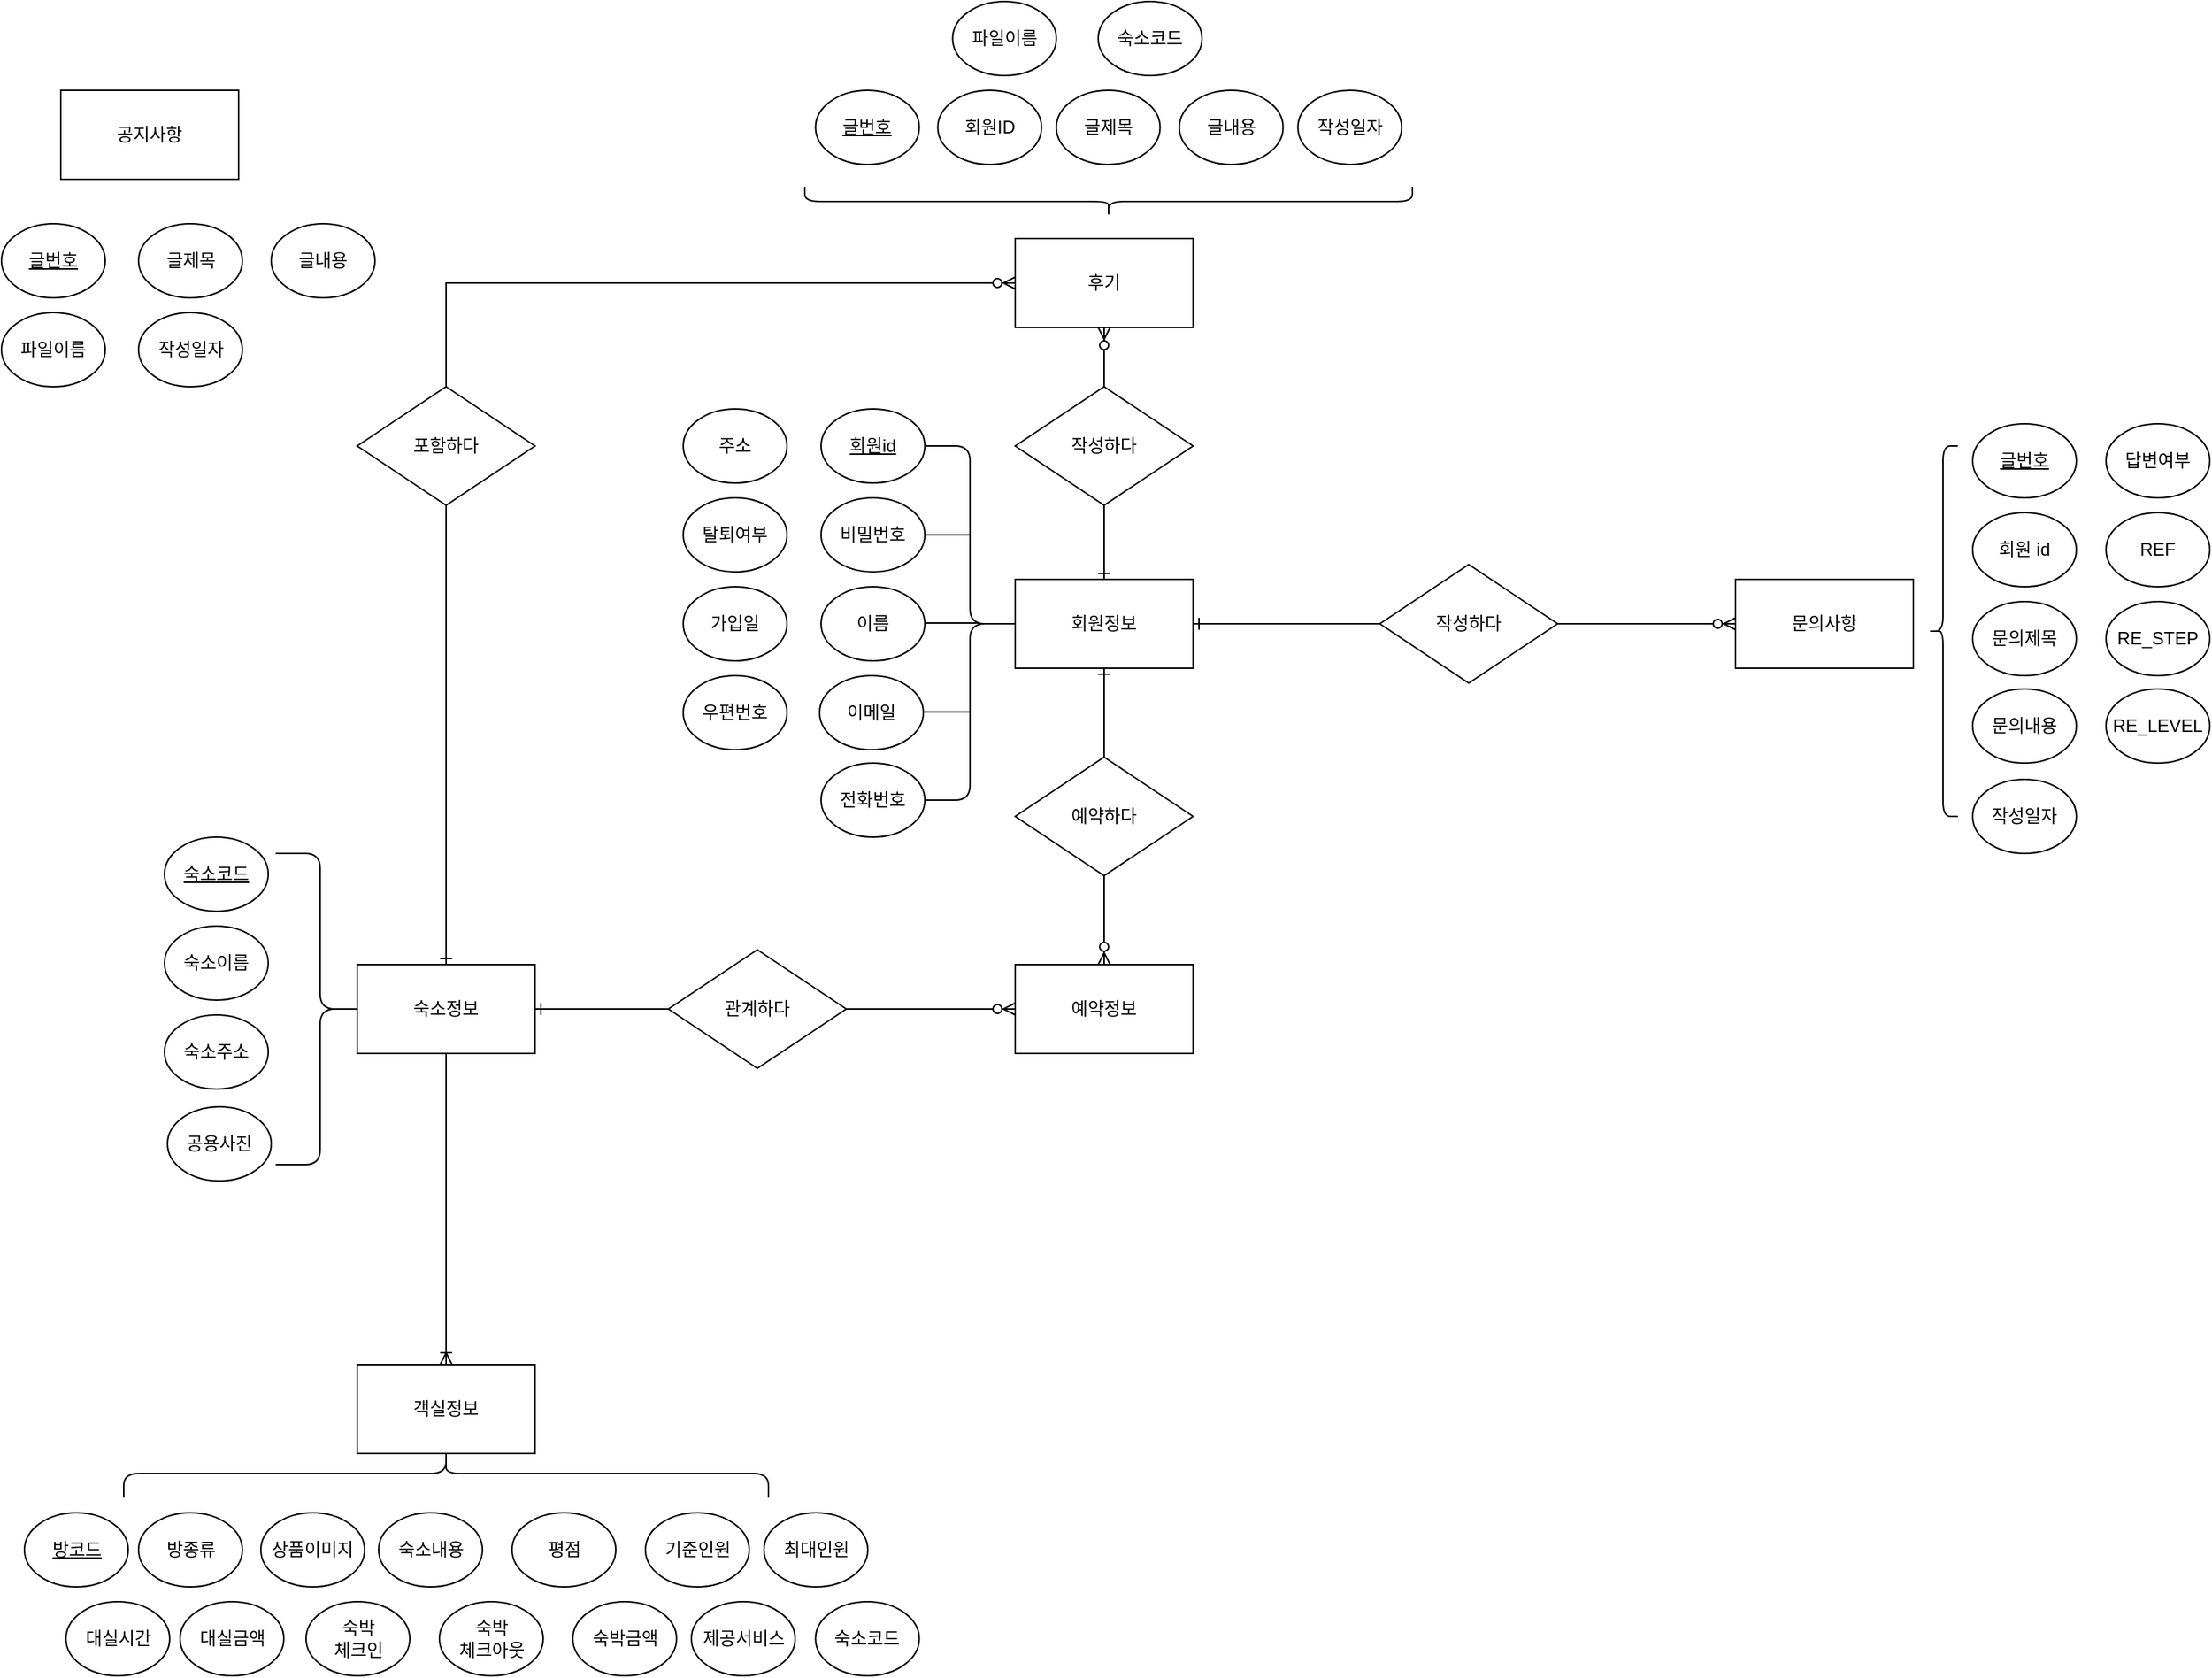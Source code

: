 <mxfile version="14.6.9" type="github">
  <diagram id="0EiFzzbxyHH2jEoU4lUf" name="Page-1">
    <mxGraphModel dx="1422" dy="1963" grid="1" gridSize="10" guides="1" tooltips="1" connect="1" arrows="1" fold="1" page="1" pageScale="1" pageWidth="827" pageHeight="1169" math="0" shadow="0">
      <root>
        <mxCell id="0" />
        <mxCell id="1" parent="0" />
        <mxCell id="XE4UK99OcYWblGDHAo1M-10" style="edgeStyle=orthogonalEdgeStyle;rounded=0;orthogonalLoop=1;jettySize=auto;html=1;exitX=0.5;exitY=0;exitDx=0;exitDy=0;endArrow=ERzeroToMany;endFill=1;startArrow=ERone;startFill=0;" parent="1" source="XE4UK99OcYWblGDHAo1M-1" target="XE4UK99OcYWblGDHAo1M-5" edge="1">
          <mxGeometry relative="1" as="geometry" />
        </mxCell>
        <mxCell id="XE4UK99OcYWblGDHAo1M-14" style="edgeStyle=orthogonalEdgeStyle;rounded=0;orthogonalLoop=1;jettySize=auto;html=1;exitX=1;exitY=0.5;exitDx=0;exitDy=0;endArrow=ERzeroToMany;endFill=1;startArrow=ERone;startFill=0;entryX=0;entryY=0.5;entryDx=0;entryDy=0;" parent="1" source="XE4UK99OcYWblGDHAo1M-1" target="XE4UK99OcYWblGDHAo1M-2" edge="1">
          <mxGeometry relative="1" as="geometry">
            <mxPoint x="1104" y="160" as="targetPoint" />
          </mxGeometry>
        </mxCell>
        <mxCell id="XE4UK99OcYWblGDHAo1M-15" style="edgeStyle=orthogonalEdgeStyle;rounded=0;orthogonalLoop=1;jettySize=auto;html=1;exitX=0.5;exitY=1;exitDx=0;exitDy=0;startArrow=none;startFill=0;endArrow=ERzeroToMany;endFill=1;" parent="1" source="XE4UK99OcYWblGDHAo1M-22" target="XE4UK99OcYWblGDHAo1M-3" edge="1">
          <mxGeometry relative="1" as="geometry" />
        </mxCell>
        <mxCell id="XE4UK99OcYWblGDHAo1M-1" value="&lt;font style=&quot;vertical-align: inherit&quot;&gt;&lt;font style=&quot;vertical-align: inherit&quot;&gt;회원정보&lt;/font&gt;&lt;/font&gt;" style="rounded=0;whiteSpace=wrap;html=1;" parent="1" vertex="1">
          <mxGeometry x="764" y="130" width="120" height="60" as="geometry" />
        </mxCell>
        <mxCell id="XE4UK99OcYWblGDHAo1M-2" value="문의사항" style="rounded=0;whiteSpace=wrap;html=1;" parent="1" vertex="1">
          <mxGeometry x="1250" y="130" width="120" height="60" as="geometry" />
        </mxCell>
        <mxCell id="XE4UK99OcYWblGDHAo1M-17" style="edgeStyle=orthogonalEdgeStyle;rounded=0;orthogonalLoop=1;jettySize=auto;html=1;exitX=0;exitY=0.5;exitDx=0;exitDy=0;entryX=1;entryY=0.5;entryDx=0;entryDy=0;startArrow=ERzeroToMany;startFill=1;endArrow=ERone;endFill=0;" parent="1" source="XE4UK99OcYWblGDHAo1M-3" target="XE4UK99OcYWblGDHAo1M-4" edge="1">
          <mxGeometry relative="1" as="geometry" />
        </mxCell>
        <mxCell id="XE4UK99OcYWblGDHAo1M-3" value="예약정보" style="rounded=0;whiteSpace=wrap;html=1;" parent="1" vertex="1">
          <mxGeometry x="764" y="390" width="120" height="60" as="geometry" />
        </mxCell>
        <mxCell id="XE4UK99OcYWblGDHAo1M-18" style="edgeStyle=orthogonalEdgeStyle;rounded=0;orthogonalLoop=1;jettySize=auto;html=1;exitX=0.5;exitY=0;exitDx=0;exitDy=0;entryX=0;entryY=0.5;entryDx=0;entryDy=0;startArrow=ERone;startFill=0;endArrow=ERzeroToMany;endFill=1;" parent="1" source="XE4UK99OcYWblGDHAo1M-4" target="XE4UK99OcYWblGDHAo1M-5" edge="1">
          <mxGeometry relative="1" as="geometry" />
        </mxCell>
        <mxCell id="XCxKxmSDBzQ981iEHBtq-4" style="edgeStyle=orthogonalEdgeStyle;rounded=0;orthogonalLoop=1;jettySize=auto;html=1;exitX=0.5;exitY=1;exitDx=0;exitDy=0;endArrow=ERoneToMany;endFill=0;" parent="1" source="XE4UK99OcYWblGDHAo1M-4" target="XCxKxmSDBzQ981iEHBtq-1" edge="1">
          <mxGeometry relative="1" as="geometry" />
        </mxCell>
        <mxCell id="XE4UK99OcYWblGDHAo1M-4" value="숙소정보" style="rounded=0;whiteSpace=wrap;html=1;" parent="1" vertex="1">
          <mxGeometry x="320" y="390" width="120" height="60" as="geometry" />
        </mxCell>
        <mxCell id="XE4UK99OcYWblGDHAo1M-5" value="후기" style="rounded=0;whiteSpace=wrap;html=1;" parent="1" vertex="1">
          <mxGeometry x="764" y="-100" width="120" height="60" as="geometry" />
        </mxCell>
        <mxCell id="XE4UK99OcYWblGDHAo1M-7" value="공지사항" style="rounded=0;whiteSpace=wrap;html=1;" parent="1" vertex="1">
          <mxGeometry x="120" y="-200" width="120" height="60" as="geometry" />
        </mxCell>
        <mxCell id="XE4UK99OcYWblGDHAo1M-20" value="작성하다" style="rhombus;whiteSpace=wrap;html=1;" parent="1" vertex="1">
          <mxGeometry x="764" width="120" height="80" as="geometry" />
        </mxCell>
        <mxCell id="XE4UK99OcYWblGDHAo1M-21" value="작성하다" style="rhombus;whiteSpace=wrap;html=1;" parent="1" vertex="1">
          <mxGeometry x="1010" y="120" width="120" height="80" as="geometry" />
        </mxCell>
        <mxCell id="XE4UK99OcYWblGDHAo1M-22" value="예약하다" style="rhombus;whiteSpace=wrap;html=1;" parent="1" vertex="1">
          <mxGeometry x="764" y="250" width="120" height="80" as="geometry" />
        </mxCell>
        <mxCell id="XE4UK99OcYWblGDHAo1M-23" value="" style="edgeStyle=orthogonalEdgeStyle;rounded=0;orthogonalLoop=1;jettySize=auto;html=1;exitX=0.5;exitY=1;exitDx=0;exitDy=0;startArrow=ERone;startFill=0;endArrow=none;endFill=1;" parent="1" source="XE4UK99OcYWblGDHAo1M-1" target="XE4UK99OcYWblGDHAo1M-22" edge="1">
          <mxGeometry relative="1" as="geometry">
            <mxPoint x="824" y="190" as="sourcePoint" />
            <mxPoint x="824" y="390" as="targetPoint" />
          </mxGeometry>
        </mxCell>
        <mxCell id="XE4UK99OcYWblGDHAo1M-24" value="관계하다" style="rhombus;whiteSpace=wrap;html=1;" parent="1" vertex="1">
          <mxGeometry x="530" y="380" width="120" height="80" as="geometry" />
        </mxCell>
        <mxCell id="XE4UK99OcYWblGDHAo1M-25" value="포함하다" style="rhombus;whiteSpace=wrap;html=1;" parent="1" vertex="1">
          <mxGeometry x="320" width="120" height="80" as="geometry" />
        </mxCell>
        <mxCell id="j0V0Bp7mJgEFoksXROvJ-6" style="edgeStyle=orthogonalEdgeStyle;rounded=0;orthogonalLoop=1;jettySize=auto;html=1;endArrow=none;endFill=0;" parent="1" edge="1">
          <mxGeometry relative="1" as="geometry">
            <mxPoint x="733" y="100" as="targetPoint" />
            <mxPoint x="701" y="100" as="sourcePoint" />
          </mxGeometry>
        </mxCell>
        <mxCell id="XE4UK99OcYWblGDHAo1M-27" value="비밀번호" style="ellipse;whiteSpace=wrap;html=1;" parent="1" vertex="1">
          <mxGeometry x="633" y="75" width="70" height="50" as="geometry" />
        </mxCell>
        <mxCell id="XE4UK99OcYWblGDHAo1M-28" value="이름" style="ellipse;whiteSpace=wrap;html=1;" parent="1" vertex="1">
          <mxGeometry x="633" y="135" width="70" height="50" as="geometry" />
        </mxCell>
        <mxCell id="XE4UK99OcYWblGDHAo1M-29" value="이메일" style="ellipse;whiteSpace=wrap;html=1;" parent="1" vertex="1">
          <mxGeometry x="632" y="195" width="70" height="50" as="geometry" />
        </mxCell>
        <mxCell id="j0V0Bp7mJgEFoksXROvJ-3" style="edgeStyle=orthogonalEdgeStyle;rounded=1;orthogonalLoop=1;jettySize=auto;html=1;exitX=1;exitY=0.5;exitDx=0;exitDy=0;entryX=0;entryY=0.5;entryDx=0;entryDy=0;endArrow=none;endFill=0;" parent="1" source="XE4UK99OcYWblGDHAo1M-30" target="XE4UK99OcYWblGDHAo1M-1" edge="1">
          <mxGeometry relative="1" as="geometry" />
        </mxCell>
        <mxCell id="XE4UK99OcYWblGDHAo1M-30" value="전화번호" style="ellipse;whiteSpace=wrap;html=1;" parent="1" vertex="1">
          <mxGeometry x="633" y="254" width="70" height="50" as="geometry" />
        </mxCell>
        <mxCell id="j0V0Bp7mJgEFoksXROvJ-1" style="edgeStyle=orthogonalEdgeStyle;rounded=1;orthogonalLoop=1;jettySize=auto;html=1;exitX=1;exitY=0.5;exitDx=0;exitDy=0;entryX=0;entryY=0.5;entryDx=0;entryDy=0;endArrow=none;endFill=0;" parent="1" source="XE4UK99OcYWblGDHAo1M-31" target="XE4UK99OcYWblGDHAo1M-1" edge="1">
          <mxGeometry relative="1" as="geometry" />
        </mxCell>
        <mxCell id="XE4UK99OcYWblGDHAo1M-31" value="회원id" style="ellipse;whiteSpace=wrap;html=1;verticalAlign=middle;fontStyle=4" parent="1" vertex="1">
          <mxGeometry x="633" y="15" width="70" height="50" as="geometry" />
        </mxCell>
        <mxCell id="j0V0Bp7mJgEFoksXROvJ-7" style="edgeStyle=orthogonalEdgeStyle;rounded=0;orthogonalLoop=1;jettySize=auto;html=1;endArrow=none;endFill=0;" parent="1" edge="1">
          <mxGeometry relative="1" as="geometry">
            <mxPoint x="740" y="160" as="targetPoint" />
            <mxPoint x="703" y="159.5" as="sourcePoint" />
          </mxGeometry>
        </mxCell>
        <mxCell id="j0V0Bp7mJgEFoksXROvJ-8" style="edgeStyle=orthogonalEdgeStyle;rounded=0;orthogonalLoop=1;jettySize=auto;html=1;endArrow=none;endFill=0;" parent="1" edge="1">
          <mxGeometry relative="1" as="geometry">
            <mxPoint x="734" y="219.5" as="targetPoint" />
            <mxPoint x="702" y="219.5" as="sourcePoint" />
          </mxGeometry>
        </mxCell>
        <mxCell id="j0V0Bp7mJgEFoksXROvJ-10" value="숙박&lt;br&gt;체크아웃" style="ellipse;whiteSpace=wrap;html=1;" parent="1" vertex="1">
          <mxGeometry x="375.5" y="820" width="70" height="50" as="geometry" />
        </mxCell>
        <mxCell id="j0V0Bp7mJgEFoksXROvJ-11" value="숙박&lt;br&gt;체크인" style="ellipse;whiteSpace=wrap;html=1;" parent="1" vertex="1">
          <mxGeometry x="285.5" y="820" width="70" height="50" as="geometry" />
        </mxCell>
        <mxCell id="j0V0Bp7mJgEFoksXROvJ-12" value="대실금액" style="ellipse;whiteSpace=wrap;html=1;" parent="1" vertex="1">
          <mxGeometry x="200.5" y="820" width="70" height="50" as="geometry" />
        </mxCell>
        <mxCell id="j0V0Bp7mJgEFoksXROvJ-13" value="대실시간" style="ellipse;whiteSpace=wrap;html=1;" parent="1" vertex="1">
          <mxGeometry x="123.5" y="820" width="70" height="50" as="geometry" />
        </mxCell>
        <mxCell id="j0V0Bp7mJgEFoksXROvJ-14" value="제공서비스" style="ellipse;whiteSpace=wrap;html=1;" parent="1" vertex="1">
          <mxGeometry x="545.5" y="820" width="70" height="50" as="geometry" />
        </mxCell>
        <mxCell id="j0V0Bp7mJgEFoksXROvJ-15" value="숙소내용" style="ellipse;whiteSpace=wrap;html=1;" parent="1" vertex="1">
          <mxGeometry x="334.5" y="760" width="70" height="50" as="geometry" />
        </mxCell>
        <mxCell id="j0V0Bp7mJgEFoksXROvJ-16" value="숙소주소" style="ellipse;whiteSpace=wrap;html=1;" parent="1" vertex="1">
          <mxGeometry x="190" y="424" width="70" height="50" as="geometry" />
        </mxCell>
        <mxCell id="j0V0Bp7mJgEFoksXROvJ-17" value="숙소이름" style="ellipse;whiteSpace=wrap;html=1;" parent="1" vertex="1">
          <mxGeometry x="190" y="364" width="70" height="50" as="geometry" />
        </mxCell>
        <mxCell id="j0V0Bp7mJgEFoksXROvJ-18" value="숙소코드" style="ellipse;whiteSpace=wrap;html=1;fontStyle=4" parent="1" vertex="1">
          <mxGeometry x="190" y="304" width="70" height="50" as="geometry" />
        </mxCell>
        <mxCell id="j0V0Bp7mJgEFoksXROvJ-19" value="숙박금액" style="ellipse;whiteSpace=wrap;html=1;" parent="1" vertex="1">
          <mxGeometry x="465.5" y="820" width="70" height="50" as="geometry" />
        </mxCell>
        <mxCell id="j0V0Bp7mJgEFoksXROvJ-20" value="최대인원" style="ellipse;whiteSpace=wrap;html=1;" parent="1" vertex="1">
          <mxGeometry x="594.5" y="760" width="70" height="50" as="geometry" />
        </mxCell>
        <mxCell id="j0V0Bp7mJgEFoksXROvJ-21" value="기준인원" style="ellipse;whiteSpace=wrap;html=1;" parent="1" vertex="1">
          <mxGeometry x="514.5" y="760" width="70" height="50" as="geometry" />
        </mxCell>
        <mxCell id="j0V0Bp7mJgEFoksXROvJ-23" value="&lt;u&gt;방코드&lt;/u&gt;" style="ellipse;whiteSpace=wrap;html=1;" parent="1" vertex="1">
          <mxGeometry x="95.5" y="760" width="70" height="50" as="geometry" />
        </mxCell>
        <mxCell id="j0V0Bp7mJgEFoksXROvJ-24" value="상품이미지" style="ellipse;whiteSpace=wrap;html=1;" parent="1" vertex="1">
          <mxGeometry x="255" y="760" width="70" height="50" as="geometry" />
        </mxCell>
        <mxCell id="j0V0Bp7mJgEFoksXROvJ-25" style="edgeStyle=orthogonalEdgeStyle;rounded=0;orthogonalLoop=1;jettySize=auto;html=1;exitX=0.5;exitY=1;exitDx=0;exitDy=0;endArrow=none;endFill=0;" parent="1" source="j0V0Bp7mJgEFoksXROvJ-23" target="j0V0Bp7mJgEFoksXROvJ-23" edge="1">
          <mxGeometry relative="1" as="geometry" />
        </mxCell>
        <mxCell id="j0V0Bp7mJgEFoksXROvJ-26" value="평점" style="ellipse;whiteSpace=wrap;html=1;" parent="1" vertex="1">
          <mxGeometry x="424.5" y="760" width="70" height="50" as="geometry" />
        </mxCell>
        <mxCell id="j0V0Bp7mJgEFoksXROvJ-27" value="" style="shape=curlyBracket;whiteSpace=wrap;html=1;rounded=1;flipH=1;" parent="1" vertex="1">
          <mxGeometry x="265" y="315" width="60" height="210" as="geometry" />
        </mxCell>
        <mxCell id="XCxKxmSDBzQ981iEHBtq-1" value="객실정보" style="rounded=0;whiteSpace=wrap;html=1;" parent="1" vertex="1">
          <mxGeometry x="320" y="660" width="120" height="60" as="geometry" />
        </mxCell>
        <mxCell id="XCxKxmSDBzQ981iEHBtq-2" value="공용사진" style="ellipse;whiteSpace=wrap;html=1;" parent="1" vertex="1">
          <mxGeometry x="192" y="486" width="70" height="50" as="geometry" />
        </mxCell>
        <mxCell id="XCxKxmSDBzQ981iEHBtq-6" value="" style="shape=curlyBracket;whiteSpace=wrap;html=1;rounded=1;flipH=1;rotation=-90;size=0.5;" parent="1" vertex="1">
          <mxGeometry x="363.75" y="516" width="32.5" height="435" as="geometry" />
        </mxCell>
        <mxCell id="XCxKxmSDBzQ981iEHBtq-8" value="방종류" style="ellipse;whiteSpace=wrap;html=1;" parent="1" vertex="1">
          <mxGeometry x="172.5" y="760" width="70" height="50" as="geometry" />
        </mxCell>
        <mxCell id="XCxKxmSDBzQ981iEHBtq-10" value="글번호" style="ellipse;whiteSpace=wrap;html=1;verticalAlign=middle;fontStyle=4" parent="1" vertex="1">
          <mxGeometry x="629.25" y="-200" width="70" height="50" as="geometry" />
        </mxCell>
        <mxCell id="XCxKxmSDBzQ981iEHBtq-18" value="회원ID" style="ellipse;whiteSpace=wrap;html=1;" parent="1" vertex="1">
          <mxGeometry x="711.75" y="-200" width="70" height="50" as="geometry" />
        </mxCell>
        <mxCell id="XCxKxmSDBzQ981iEHBtq-20" value="작성일자" style="ellipse;whiteSpace=wrap;html=1;" parent="1" vertex="1">
          <mxGeometry x="954.75" y="-200" width="70" height="50" as="geometry" />
        </mxCell>
        <mxCell id="XCxKxmSDBzQ981iEHBtq-21" value="숙소코드" style="ellipse;whiteSpace=wrap;html=1;" parent="1" vertex="1">
          <mxGeometry x="820" y="-260" width="70" height="50" as="geometry" />
        </mxCell>
        <mxCell id="XCxKxmSDBzQ981iEHBtq-22" value="글제목" style="ellipse;whiteSpace=wrap;html=1;" parent="1" vertex="1">
          <mxGeometry x="791.75" y="-200" width="70" height="50" as="geometry" />
        </mxCell>
        <mxCell id="XCxKxmSDBzQ981iEHBtq-24" value="글내용" style="ellipse;whiteSpace=wrap;html=1;" parent="1" vertex="1">
          <mxGeometry x="874.75" y="-200" width="70" height="50" as="geometry" />
        </mxCell>
        <mxCell id="N8L3zCY1wMdj2t2Cqg0a-1" value="주소" style="ellipse;whiteSpace=wrap;html=1;" vertex="1" parent="1">
          <mxGeometry x="540" y="15" width="70" height="50" as="geometry" />
        </mxCell>
        <mxCell id="N8L3zCY1wMdj2t2Cqg0a-2" value="탈퇴여부" style="ellipse;whiteSpace=wrap;html=1;" vertex="1" parent="1">
          <mxGeometry x="540" y="75" width="70" height="50" as="geometry" />
        </mxCell>
        <mxCell id="N8L3zCY1wMdj2t2Cqg0a-3" value="가입일" style="ellipse;whiteSpace=wrap;html=1;" vertex="1" parent="1">
          <mxGeometry x="540" y="135" width="70" height="50" as="geometry" />
        </mxCell>
        <mxCell id="N8L3zCY1wMdj2t2Cqg0a-4" value="우편번호" style="ellipse;whiteSpace=wrap;html=1;" vertex="1" parent="1">
          <mxGeometry x="540" y="195" width="70" height="50" as="geometry" />
        </mxCell>
        <mxCell id="N8L3zCY1wMdj2t2Cqg0a-6" value="파일이름" style="ellipse;whiteSpace=wrap;html=1;" vertex="1" parent="1">
          <mxGeometry x="721.75" y="-260" width="70" height="50" as="geometry" />
        </mxCell>
        <mxCell id="N8L3zCY1wMdj2t2Cqg0a-9" value="" style="shape=curlyBracket;whiteSpace=wrap;html=1;rounded=1;flipH=1;rotation=90;" vertex="1" parent="1">
          <mxGeometry x="817" y="-330" width="20" height="410" as="geometry" />
        </mxCell>
        <mxCell id="N8L3zCY1wMdj2t2Cqg0a-10" value="회원 id" style="ellipse;whiteSpace=wrap;html=1;" vertex="1" parent="1">
          <mxGeometry x="1410" y="85" width="70" height="50" as="geometry" />
        </mxCell>
        <mxCell id="N8L3zCY1wMdj2t2Cqg0a-11" value="&lt;u&gt;글번호&lt;/u&gt;" style="ellipse;whiteSpace=wrap;html=1;" vertex="1" parent="1">
          <mxGeometry x="1410" y="25" width="70" height="50" as="geometry" />
        </mxCell>
        <mxCell id="N8L3zCY1wMdj2t2Cqg0a-14" value="문의제목" style="ellipse;whiteSpace=wrap;html=1;" vertex="1" parent="1">
          <mxGeometry x="1410" y="145" width="70" height="50" as="geometry" />
        </mxCell>
        <mxCell id="N8L3zCY1wMdj2t2Cqg0a-15" value="답변여부" style="ellipse;whiteSpace=wrap;html=1;" vertex="1" parent="1">
          <mxGeometry x="1500" y="25" width="70" height="50" as="geometry" />
        </mxCell>
        <mxCell id="N8L3zCY1wMdj2t2Cqg0a-16" value="작성일자" style="ellipse;whiteSpace=wrap;html=1;" vertex="1" parent="1">
          <mxGeometry x="1410" y="265" width="70" height="50" as="geometry" />
        </mxCell>
        <mxCell id="N8L3zCY1wMdj2t2Cqg0a-17" value="문의내용" style="ellipse;whiteSpace=wrap;html=1;" vertex="1" parent="1">
          <mxGeometry x="1410" y="204" width="70" height="50" as="geometry" />
        </mxCell>
        <mxCell id="N8L3zCY1wMdj2t2Cqg0a-18" value="REF" style="ellipse;whiteSpace=wrap;html=1;" vertex="1" parent="1">
          <mxGeometry x="1500" y="85" width="70" height="50" as="geometry" />
        </mxCell>
        <mxCell id="N8L3zCY1wMdj2t2Cqg0a-19" value="RE_STEP" style="ellipse;whiteSpace=wrap;html=1;" vertex="1" parent="1">
          <mxGeometry x="1500" y="145" width="70" height="50" as="geometry" />
        </mxCell>
        <mxCell id="N8L3zCY1wMdj2t2Cqg0a-20" value="RE_LEVEL" style="ellipse;whiteSpace=wrap;html=1;" vertex="1" parent="1">
          <mxGeometry x="1500" y="204" width="70" height="50" as="geometry" />
        </mxCell>
        <mxCell id="N8L3zCY1wMdj2t2Cqg0a-21" value="" style="shape=curlyBracket;whiteSpace=wrap;html=1;rounded=1;" vertex="1" parent="1">
          <mxGeometry x="1380" y="40" width="20" height="250" as="geometry" />
        </mxCell>
        <mxCell id="N8L3zCY1wMdj2t2Cqg0a-22" value="숙소코드" style="ellipse;whiteSpace=wrap;html=1;fontStyle=0" vertex="1" parent="1">
          <mxGeometry x="629.25" y="820" width="70" height="50" as="geometry" />
        </mxCell>
        <mxCell id="N8L3zCY1wMdj2t2Cqg0a-23" value="글번호" style="ellipse;whiteSpace=wrap;html=1;verticalAlign=middle;fontStyle=4" vertex="1" parent="1">
          <mxGeometry x="80" y="-110" width="70" height="50" as="geometry" />
        </mxCell>
        <mxCell id="N8L3zCY1wMdj2t2Cqg0a-24" value="작성일자" style="ellipse;whiteSpace=wrap;html=1;" vertex="1" parent="1">
          <mxGeometry x="172.5" y="-50" width="70" height="50" as="geometry" />
        </mxCell>
        <mxCell id="N8L3zCY1wMdj2t2Cqg0a-25" value="글제목" style="ellipse;whiteSpace=wrap;html=1;" vertex="1" parent="1">
          <mxGeometry x="172.5" y="-110" width="70" height="50" as="geometry" />
        </mxCell>
        <mxCell id="N8L3zCY1wMdj2t2Cqg0a-26" value="글내용" style="ellipse;whiteSpace=wrap;html=1;" vertex="1" parent="1">
          <mxGeometry x="262" y="-110" width="70" height="50" as="geometry" />
        </mxCell>
        <mxCell id="N8L3zCY1wMdj2t2Cqg0a-27" value="파일이름" style="ellipse;whiteSpace=wrap;html=1;" vertex="1" parent="1">
          <mxGeometry x="80" y="-50" width="70" height="50" as="geometry" />
        </mxCell>
      </root>
    </mxGraphModel>
  </diagram>
</mxfile>
